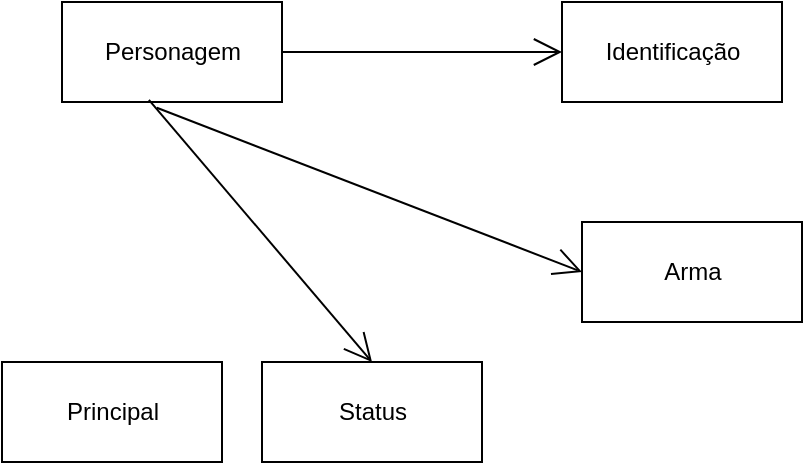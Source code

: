 <mxfile>
    <diagram id="__GKX8ogmPr-7uPS-pNp" name="Página-1">
        <mxGraphModel dx="497" dy="314" grid="1" gridSize="10" guides="1" tooltips="1" connect="1" arrows="1" fold="1" page="1" pageScale="1" pageWidth="827" pageHeight="1169" math="0" shadow="0">
            <root>
                <mxCell id="0"/>
                <mxCell id="1" parent="0"/>
                <mxCell id="2" value="Personagem" style="html=1;" vertex="1" parent="1">
                    <mxGeometry x="60" y="60" width="110" height="50" as="geometry"/>
                </mxCell>
                <mxCell id="3" value="Identificação" style="html=1;" vertex="1" parent="1">
                    <mxGeometry x="310" y="60" width="110" height="50" as="geometry"/>
                </mxCell>
                <mxCell id="4" value="" style="endArrow=open;endFill=1;endSize=12;html=1;exitX=1;exitY=0.5;exitDx=0;exitDy=0;entryX=0;entryY=0.5;entryDx=0;entryDy=0;" edge="1" parent="1" source="2" target="3">
                    <mxGeometry width="160" relative="1" as="geometry">
                        <mxPoint x="180" y="170" as="sourcePoint"/>
                        <mxPoint x="340" y="170" as="targetPoint"/>
                    </mxGeometry>
                </mxCell>
                <mxCell id="5" value="Arma" style="html=1;" vertex="1" parent="1">
                    <mxGeometry x="320" y="170" width="110" height="50" as="geometry"/>
                </mxCell>
                <mxCell id="6" value="" style="endArrow=open;endFill=1;endSize=12;html=1;exitX=0.431;exitY=1.058;exitDx=0;exitDy=0;exitPerimeter=0;entryX=0;entryY=0.5;entryDx=0;entryDy=0;" edge="1" parent="1" source="2" target="5">
                    <mxGeometry width="160" relative="1" as="geometry">
                        <mxPoint x="180" y="170" as="sourcePoint"/>
                        <mxPoint x="340" y="170" as="targetPoint"/>
                    </mxGeometry>
                </mxCell>
                <mxCell id="7" value="Status" style="html=1;" vertex="1" parent="1">
                    <mxGeometry x="160" y="240" width="110" height="50" as="geometry"/>
                </mxCell>
                <mxCell id="8" value="" style="endArrow=open;endFill=1;endSize=12;html=1;exitX=0.395;exitY=0.978;exitDx=0;exitDy=0;exitPerimeter=0;entryX=0.5;entryY=0;entryDx=0;entryDy=0;" edge="1" parent="1" source="2" target="7">
                    <mxGeometry width="160" relative="1" as="geometry">
                        <mxPoint x="180" y="170" as="sourcePoint"/>
                        <mxPoint x="340" y="170" as="targetPoint"/>
                    </mxGeometry>
                </mxCell>
                <mxCell id="9" value="Principal" style="html=1;" vertex="1" parent="1">
                    <mxGeometry x="30" y="240" width="110" height="50" as="geometry"/>
                </mxCell>
            </root>
        </mxGraphModel>
    </diagram>
</mxfile>